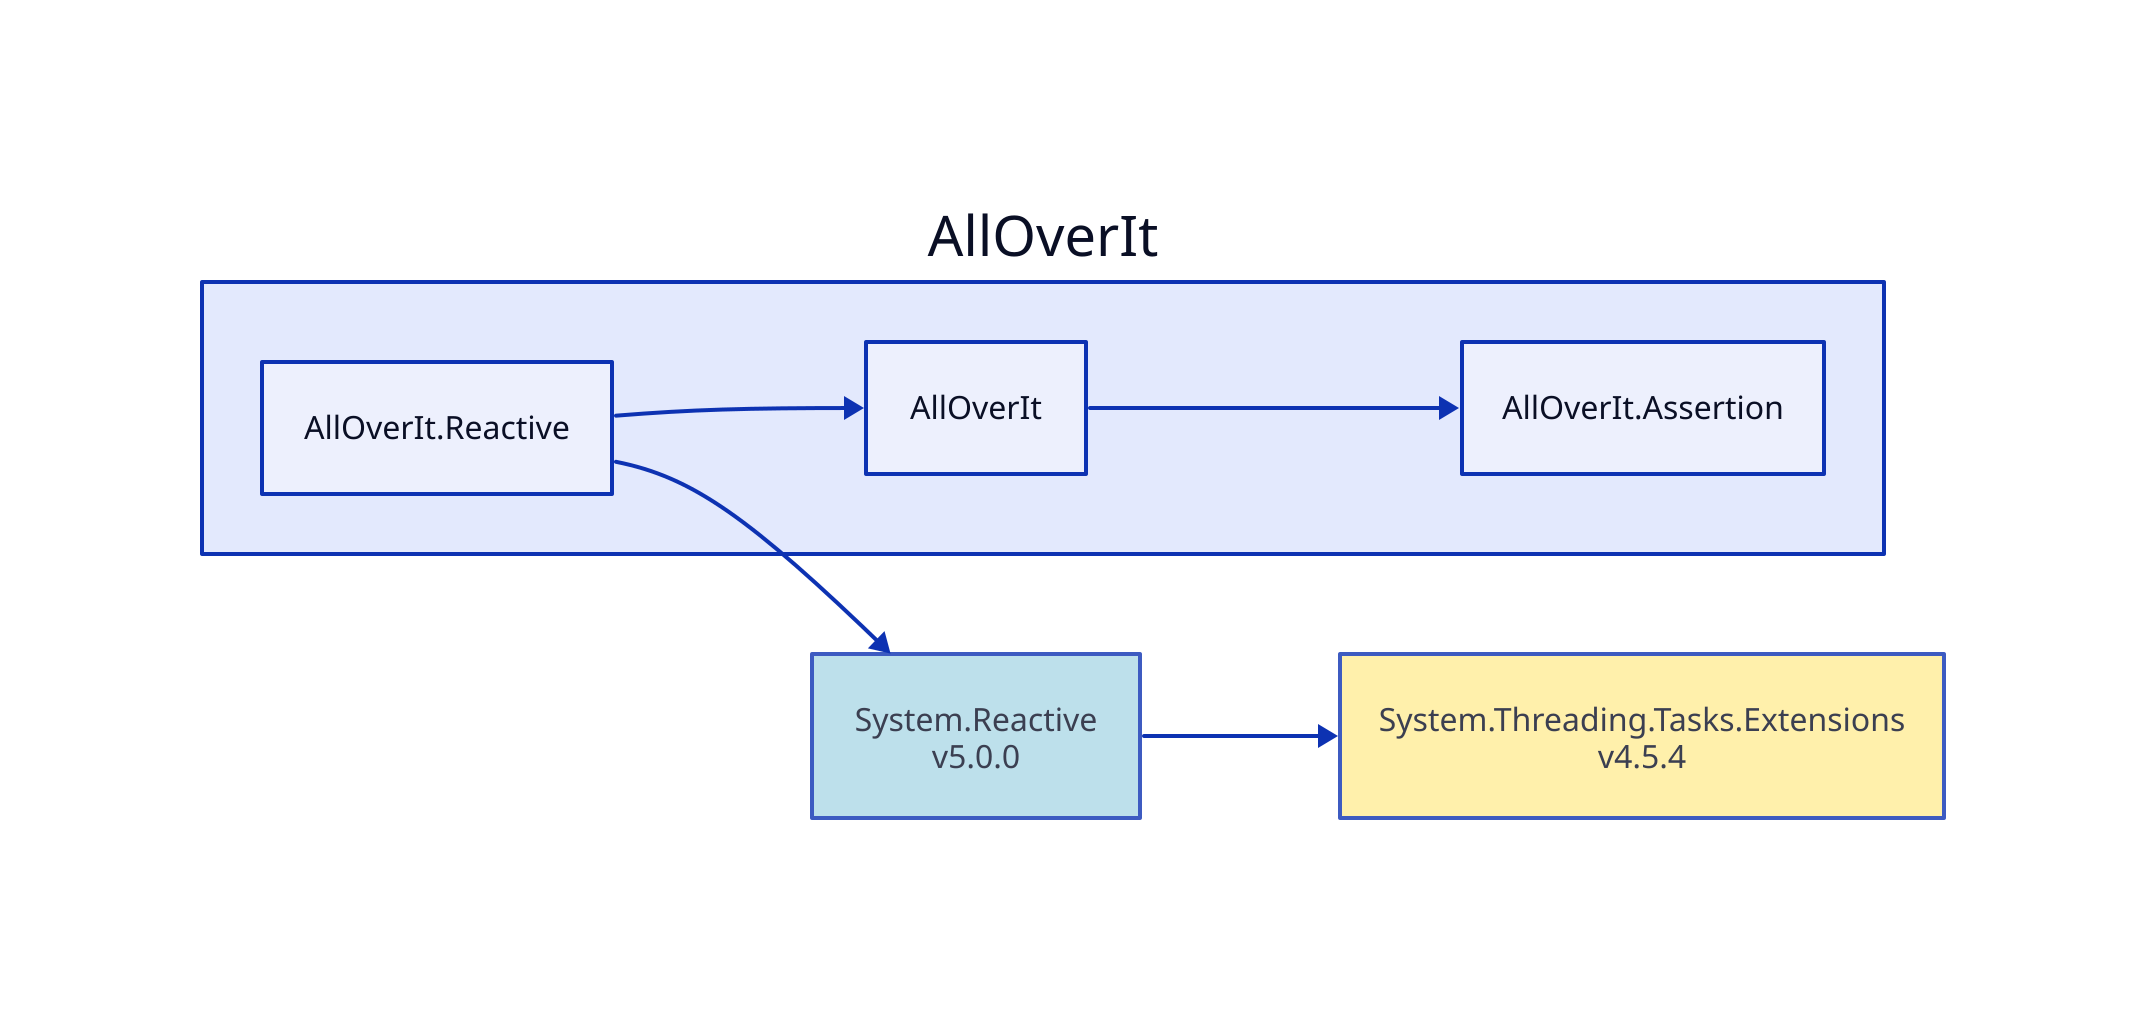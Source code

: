 direction: right

aoi: AllOverIt
aoi.alloverit-reactive: AllOverIt.Reactive
system-reactive_5-0-0: System.Reactive\nv5.0.0
system-reactive_5-0-0.style.fill: "#ADD8E6"
system-reactive_5-0-0.style.opacity: 0.8
system-threading-tasks-extensions_4-5-4: System.Threading.Tasks.Extensions\nv4.5.4
system-threading-tasks-extensions_4-5-4.style.fill: "#FFEC96"
system-threading-tasks-extensions_4-5-4.style.opacity: 0.8
system-threading-tasks-extensions_4-5-4 <- system-reactive_5-0-0
system-reactive_5-0-0 <- aoi.alloverit-reactive
aoi.alloverit: AllOverIt
aoi.alloverit-assertion: AllOverIt.Assertion
aoi.alloverit-assertion <- aoi.alloverit
aoi.alloverit <- aoi.alloverit-reactive
